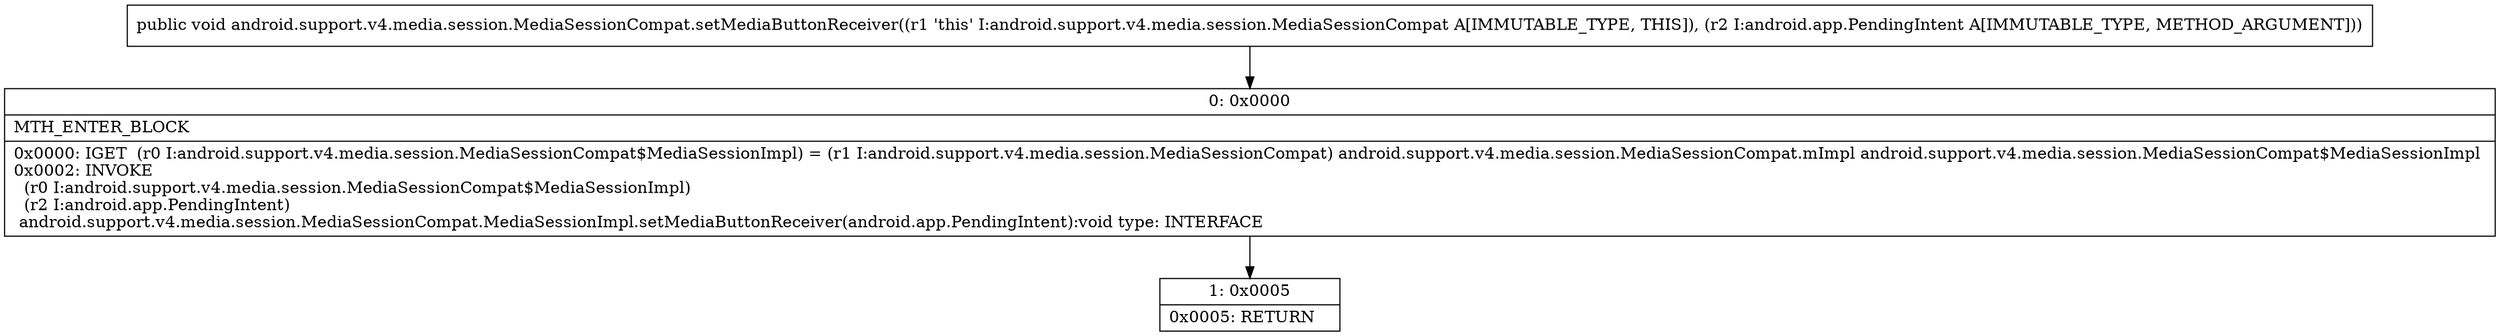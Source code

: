 digraph "CFG forandroid.support.v4.media.session.MediaSessionCompat.setMediaButtonReceiver(Landroid\/app\/PendingIntent;)V" {
Node_0 [shape=record,label="{0\:\ 0x0000|MTH_ENTER_BLOCK\l|0x0000: IGET  (r0 I:android.support.v4.media.session.MediaSessionCompat$MediaSessionImpl) = (r1 I:android.support.v4.media.session.MediaSessionCompat) android.support.v4.media.session.MediaSessionCompat.mImpl android.support.v4.media.session.MediaSessionCompat$MediaSessionImpl \l0x0002: INVOKE  \l  (r0 I:android.support.v4.media.session.MediaSessionCompat$MediaSessionImpl)\l  (r2 I:android.app.PendingIntent)\l android.support.v4.media.session.MediaSessionCompat.MediaSessionImpl.setMediaButtonReceiver(android.app.PendingIntent):void type: INTERFACE \l}"];
Node_1 [shape=record,label="{1\:\ 0x0005|0x0005: RETURN   \l}"];
MethodNode[shape=record,label="{public void android.support.v4.media.session.MediaSessionCompat.setMediaButtonReceiver((r1 'this' I:android.support.v4.media.session.MediaSessionCompat A[IMMUTABLE_TYPE, THIS]), (r2 I:android.app.PendingIntent A[IMMUTABLE_TYPE, METHOD_ARGUMENT])) }"];
MethodNode -> Node_0;
Node_0 -> Node_1;
}

